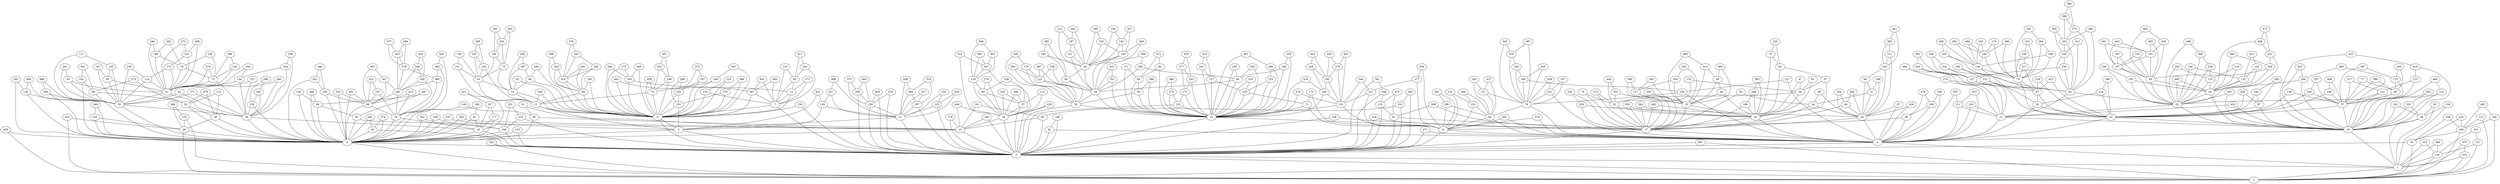 strict graph G {
0;
1;
2;
4;
5;
6;
7;
8;
9;
10;
11;
12;
13;
14;
15;
16;
17;
18;
19;
20;
21;
22;
23;
24;
25;
26;
27;
28;
29;
30;
31;
32;
33;
34;
35;
36;
37;
38;
39;
40;
41;
42;
43;
44;
45;
46;
47;
48;
49;
50;
51;
52;
53;
54;
55;
56;
57;
58;
59;
60;
61;
62;
63;
64;
65;
66;
67;
68;
69;
70;
71;
72;
73;
74;
75;
76;
77;
78;
79;
80;
81;
82;
83;
84;
85;
86;
87;
88;
89;
90;
91;
92;
93;
94;
95;
96;
97;
98;
99;
100;
101;
102;
103;
104;
105;
106;
107;
108;
109;
110;
111;
112;
113;
114;
115;
116;
117;
118;
119;
120;
121;
122;
123;
124;
125;
126;
127;
128;
129;
130;
131;
132;
133;
134;
135;
136;
137;
138;
139;
140;
141;
142;
143;
144;
145;
146;
147;
148;
149;
150;
151;
152;
153;
154;
155;
156;
157;
158;
159;
160;
161;
162;
163;
164;
165;
166;
167;
168;
169;
170;
171;
172;
173;
174;
175;
176;
177;
178;
179;
180;
181;
182;
183;
184;
185;
186;
187;
188;
189;
190;
191;
192;
193;
194;
195;
196;
197;
198;
199;
200;
201;
202;
203;
204;
205;
206;
207;
208;
209;
210;
211;
212;
213;
214;
215;
216;
217;
218;
219;
220;
221;
222;
223;
224;
225;
226;
227;
228;
229;
230;
231;
232;
233;
234;
235;
236;
237;
238;
239;
240;
241;
242;
243;
244;
245;
246;
247;
248;
249;
250;
251;
252;
253;
254;
255;
256;
257;
258;
259;
260;
261;
262;
263;
264;
265;
266;
267;
268;
269;
270;
271;
272;
273;
274;
275;
276;
277;
278;
279;
280;
281;
282;
283;
284;
285;
286;
287;
288;
289;
290;
291;
292;
293;
294;
295;
296;
297;
298;
299;
300;
301;
302;
303;
304;
305;
306;
307;
308;
309;
310;
311;
312;
313;
314;
315;
316;
317;
318;
319;
320;
321;
322;
323;
324;
325;
326;
327;
328;
329;
330;
331;
332;
333;
334;
335;
336;
337;
338;
339;
340;
341;
342;
343;
344;
345;
346;
347;
348;
349;
350;
351;
352;
353;
354;
355;
356;
357;
358;
359;
360;
361;
362;
363;
364;
365;
366;
367;
368;
369;
370;
371;
372;
373;
374;
375;
376;
377;
378;
379;
380;
381;
382;
383;
384;
385;
386;
387;
388;
389;
390;
391;
392;
393;
394;
395;
396;
397;
398;
399;
400;
401;
402;
403;
404;
405;
406;
407;
408;
409;
410;
411;
412;
413;
414;
415;
416;
417;
418;
419;
420;
421;
422;
423;
424;
425;
426;
427;
428;
429;
430;
431;
432;
433;
434;
435;
436;
437;
438;
439;
440;
441;
442;
443;
444;
445;
446;
447;
448;
449;
450;
451;
452;
453;
454;
455;
456;
457;
458;
459;
460;
461;
462;
463;
464;
465;
466;
467;
468;
469;
470;
471;
472;
473;
474;
475;
476;
477;
478;
479;
480;
481;
482;
483;
484;
485;
486;
487;
488;
489;
490;
491;
492;
493;
494;
495;
496;
497;
498;
499;
500;
132 -- 9;
15 -- 0;
103 -- 68;
31 -- 0;
500 -- 462;
295 -- 91;
398 -- 29;
272 -- 41;
275 -- 6;
389 -- 66;
232 -- 126;
30 -- 4;
356 -- 282;
290 -- 64;
191 -- 82;
51 -- 44;
109 -- 4;
491 -- 86;
423 -- 378;
23 -- 16;
98 -- 4;
355 -- 8;
431 -- 329;
187 -- 121;
314 -- 307;
353 -- 78;
95 -- 41;
314 -- 18;
21 -- 8;
215 -- 32;
369 -- 64;
154 -- 30;
14 -- 6;
217 -- 75;
61 -- 13;
253 -- 75;
223 -- 31;
223 -- 0;
114 -- 35;
289 -- 101;
325 -- 58;
500 -- 19;
395 -- 184;
312 -- 26;
26 -- 22;
166 -- 60;
173 -- 41;
80 -- 10;
112 -- 18;
104 -- 76;
11 -- 5;
376 -- 342;
484 -- 378;
45 -- 0;
39 -- 10;
261 -- 103;
28 -- 9;
303 -- 267;
270 -- 84;
179 -- 36;
351 -- 10;
387 -- 170;
74 -- 32;
87 -- 22;
209 -- 20;
362 -- 65;
107 -- 90;
120 -- 39;
304 -- 46;
30 -- 15;
301 -- 5;
333 -- 223;
338 -- 4;
394 -- 25;
418 -- 16;
239 -- 23;
123 -- 36;
179 -- 123;
291 -- 75;
466 -- 274;
212 -- 187;
198 -- 57;
54 -- 11;
27 -- 0;
207 -- 120;
66 -- 16;
65 -- 48;
138 -- 57;
282 -- 19;
415 -- 19;
339 -- 234;
35 -- 30;
48 -- 39;
455 -- 8;
243 -- 10;
20 -- 0;
437 -- 197;
319 -- 269;
326 -- 316;
443 -- 228;
431 -- 55;
334 -- 130;
343 -- 43;
102 -- 35;
281 -- 30;
168 -- 6;
173 -- 114;
249 -- 75;
135 -- 23;
251 -- 108;
33 -- 17;
485 -- 209;
60 -- 39;
190 -- 117;
414 -- 49;
491 -- 4;
68 -- 11;
312 -- 67;
307 -- 118;
57 -- 22;
58 -- 16;
181 -- 16;
197 -- 31;
450 -- 134;
459 -- 78;
231 -- 132;
127 -- 105;
354 -- 223;
235 -- 114;
291 -- 284;
278 -- 132;
4 -- 2;
15 -- 4;
73 -- 14;
55 -- 16;
287 -- 92;
352 -- 17;
378 -- 360;
402 -- 118;
275 -- 100;
174 -- 32;
63 -- 25;
325 -- 16;
372 -- 297;
36 -- 0;
456 -- 14;
89 -- 53;
494 -- 134;
77 -- 66;
426 -- 90;
449 -- 13;
54 -- 14;
324 -- 184;
460 -- 55;
62 -- 25;
435 -- 243;
446 -- 55;
486 -- 399;
91 -- 4;
187 -- 65;
454 -- 9;
428 -- 22;
115 -- 81;
119 -- 29;
281 -- 154;
372 -- 182;
487 -- 36;
18 -- 13;
344 -- 231;
143 -- 120;
211 -- 8;
475 -- 81;
52 -- 6;
253 -- 134;
429 -- 4;
457 -- 139;
308 -- 17;
37 -- 25;
71 -- 10;
384 -- 286;
414 -- 33;
469 -- 16;
22 -- 16;
133 -- 4;
137 -- 21;
66 -- 57;
168 -- 11;
99 -- 18;
16 -- 8;
41 -- 35;
386 -- 225;
10 -- 0;
140 -- 4;
60 -- 10;
124 -- 22;
478 -- 0;
308 -- 81;
430 -- 0;
248 -- 51;
437 -- 31;
153 -- 9;
278 -- 10;
53 -- 38;
496 -- 23;
126 -- 2;
477 -- 378;
225 -- 105;
81 -- 17;
298 -- 72;
222 -- 147;
186 -- 6;
356 -- 300;
139 -- 31;
210 -- 7;
341 -- 192;
373 -- 152;
258 -- 20;
69 -- 10;
293 -- 23;
160 -- 10;
233 -- 24;
24 -- 17;
13 -- 0;
154 -- 4;
471 -- 7;
397 -- 14;
323 -- 1;
50 -- 35;
444 -- 32;
224 -- 209;
233 -- 96;
354 -- 31;
99 -- 27;
200 -- 17;
62 -- 37;
345 -- 318;
243 -- 172;
327 -- 15;
189 -- 25;
236 -- 75;
345 -- 76;
16 -- 1;
499 -- 16;
56 -- 4;
439 -- 18;
46 -- 17;
439 -- 0;
242 -- 194;
9 -- 8;
300 -- 19;
34 -- 25;
472 -- 69;
470 -- 1;
67 -- 22;
208 -- 8;
42 -- 35;
259 -- 10;
400 -- 136;
451 -- 353;
467 -- 86;
474 -- 208;
149 -- 135;
241 -- 127;
272 -- 221;
411 -- 145;
176 -- 146;
89 -- 4;
220 -- 62;
255 -- 33;
260 -- 123;
438 -- 31;
4 -- 0;
226 -- 23;
125 -- 107;
245 -- 134;
121 -- 39;
360 -- 19;
216 -- 0;
383 -- 307;
131 -- 2;
43 -- 4;
52 -- 14;
8 -- 1;
145 -- 55;
331 -- 131;
284 -- 75;
405 -- 25;
225 -- 10;
188 -- 76;
413 -- 127;
102 -- 95;
118 -- 99;
442 -- 242;
473 -- 431;
436 -- 24;
219 -- 155;
49 -- 40;
97 -- 8;
164 -- 4;
150 -- 22;
47 -- 25;
159 -- 58;
227 -- 8;
286 -- 263;
152 -- 0;
362 -- 187;
469 -- 122;
466 -- 21;
337 -- 76;
165 -- 10;
412 -- 84;
86 -- 4;
47 -- 34;
119 -- 2;
335 -- 120;
340 -- 115;
322 -- 0;
237 -- 30;
497 -- 76;
266 -- 16;
197 -- 0;
26 -- 8;
368 -- 306;
488 -- 31;
432 -- 16;
302 -- 60;
309 -- 252;
90 -- 55;
277 -- 9;
285 -- 150;
368 -- 39;
470 -- 323;
249 -- 134;
21 -- 16;
83 -- 58;
163 -- 21;
87 -- 16;
77 -- 57;
130 -- 41;
349 -- 120;
110 -- 23;
174 -- 34;
460 -- 23;
490 -- 373;
146 -- 134;
20 -- 2;
305 -- 254;
306 -- 60;
417 -- 85;
133 -- 0;
250 -- 137;
384 -- 270;
180 -- 22;
70 -- 25;
177 -- 4;
104 -- 8;
393 -- 49;
310 -- 10;
162 -- 4;
366 -- 329;
88 -- 24;
147 -- 86;
464 -- 1;
415 -- 86;
256 -- 57;
25 -- 8;
231 -- 9;
422 -- 2;
206 -- 170;
410 -- 351;
136 -- 4;
80 -- 69;
313 -- 2;
348 -- 335;
82 -- 13;
55 -- 23;
477 -- 423;
496 -- 268;
6 -- 0;
391 -- 164;
72 -- 30;
241 -- 10;
156 -- 151;
489 -- 370;
422 -- 29;
108 -- 0;
222 -- 86;
111 -- 102;
464 -- 126;
493 -- 73;
445 -- 161;
175 -- 9;
216 -- 108;
228 -- 183;
369 -- 153;
123 -- 39;
328 -- 99;
359 -- 0;
29 -- 2;
493 -- 242;
416 -- 0;
137 -- 84;
204 -- 33;
320 -- 188;
385 -- 196;
31 -- 5;
300 -- 282;
326 -- 137;
203 -- 18;
379 -- 43;
348 -- 65;
132 -- 10;
393 -- 33;
430 -- 129;
485 -- 240;
259 -- 166;
323 -- 2;
269 -- 31;
0 -- 1;
276 -- 18;
486 -- 35;
302 -- 10;
28 -- 8;
401 -- 161;
404 -- 129;
480 -- 75;
450 -- 253;
158 -- 17;
492 -- 90;
142 -- 41;
67 -- 26;
358 -- 39;
263 -- 254;
193 -- 55;
332 -- 86;
363 -- 13;
195 -- 6;
186 -- 78;
183 -- 132;
338 -- 108;
141 -- 16;
377 -- 243;
386 -- 10;
274 -- 21;
195 -- 68;
382 -- 311;
403 -- 279;
113 -- 38;
346 -- 341;
303 -- 7;
346 -- 192;
238 -- 24;
38 -- 29;
101 -- 6;
178 -- 13;
76 -- 8;
304 -- 24;
244 -- 4;
495 -- 84;
71 -- 9;
57 -- 16;
106 -- 78;
34 -- 32;
226 -- 193;
24 -- 8;
358 -- 123;
394 -- 17;
106 -- 6;
130 -- 30;
280 -- 30;
59 -- 36;
408 -- 198;
40 -- 25;
112 -- 27;
229 -- 188;
321 -- 76;
381 -- 9;
115 -- 0;
339 -- 30;
64 -- 8;
134 -- 75;
157 -- 64;
242 -- 73;
433 -- 22;
396 -- 18;
468 -- 98;
468 -- 4;
205 -- 136;
426 -- 161;
383 -- 118;
288 -- 25;
402 -- 307;
84 -- 23;
5 -- 4;
19 -- 15;
86 -- 19;
13 -- 4;
94 -- 6;
199 -- 65;
190 -- 33;
322 -- 2;
296 -- 208;
474 -- 28;
357 -- 90;
84 -- 21;
254 -- 250;
274 -- 84;
321 -- 8;
101 -- 5;
184 -- 54;
359 -- 129;
167 -- 95;
424 -- 300;
481 -- 0;
295 -- 4;
409 -- 402;
162 -- 108;
166 -- 10;
118 -- 18;
311 -- 233;
264 -- 100;
234 -- 130;
81 -- 0;
108 -- 4;
148 -- 79;
116 -- 110;
17 -- 8;
210 -- 85;
248 -- 24;
292 -- 103;
364 -- 46;
454 -- 277;
406 -- 221;
161 -- 107;
480 -- 146;
419 -- 10;
396 -- 27;
207 -- 143;
483 -- 137;
147 -- 19;
375 -- 359;
388 -- 68;
37 -- 34;
109 -- 56;
72 -- 41;
141 -- 57;
41 -- 30;
320 -- 76;
49 -- 33;
29 -- 4;
351 -- 39;
374 -- 72;
254 -- 84;
32 -- 17;
297 -- 6;
6 -- 5;
448 -- 100;
218 -- 67;
126 -- 1;
91 -- 15;
416 -- 17;
65 -- 39;
247 -- 4;
341 -- 4;
201 -- 35;
465 -- 90;
473 -- 446;
476 -- 8;
50 -- 41;
201 -- 50;
93 -- 44;
316 -- 137;
342 -- 103;
329 -- 55;
238 -- 17;
269 -- 197;
434 -- 21;
371 -- 30;
63 -- 34;
105 -- 10;
318 -- 229;
75 -- 22;
74 -- 17;
200 -- 33;
107 -- 23;
373 -- 10;
404 -- 359;
267 -- 7;
479 -- 53;
495 -- 263;
458 -- 321;
230 -- 6;
160 -- 132;
250 -- 84;
381 -- 290;
441 -- 382;
331 -- 126;
257 -- 57;
78 -- 6;
163 -- 8;
175 -- 71;
282 -- 86;
462 -- 19;
357 -- 107;
193 -- 23;
333 -- 31;
205 -- 4;
96 -- 51;
279 -- 132;
452 -- 266;
56 -- 13;
433 -- 67;
224 -- 20;
309 -- 0;
347 -- 6;
158 -- 0;
324 -- 54;
182 -- 101;
128 -- 4;
364 -- 24;
444 -- 352;
189 -- 17;
148 -- 41;
237 -- 41;
432 -- 21;
125 -- 90;
155 -- 6;
434 -- 137;
172 -- 10;
467 -- 367;
68 -- 6;
388 -- 292;
206 -- 66;
227 -- 104;
92 -- 13;
181 -- 58;
183 -- 160;
122 -- 23;
185 -- 64;
361 -- 340;
58 -- 1;
213 -- 16;
188 -- 104;
479 -- 38;
273 -- 53;
461 -- 386;
17 -- 0;
335 -- 65;
48 -- 36;
490 -- 10;
202 -- 85;
406 -- 41;
129 -- 0;
44 -- 24;
408 -- 57;
11 -- 6;
263 -- 84;
257 -- 256;
194 -- 54;
78 -- 11;
350 -- 17;
94 -- 14;
494 -- 146;
462 -- 360;
236 -- 217;
120 -- 65;
398 -- 119;
98 -- 92;
213 -- 141;
407 -- 16;
12 -- 6;
134 -- 22;
355 -- 211;
153 -- 64;
14 -- 11;
276 -- 99;
313 -- 209;
427 -- 157;
93 -- 17;
365 -- 288;
330 -- 17;
171 -- 10;
110 -- 55;
487 -- 123;
360 -- 282;
83 -- 1;
192 -- 86;
403 -- 132;
453 -- 16;
23 -- 21;
232 -- 1;
136 -- 35;
159 -- 1;
219 -- 6;
350 -- 25;
461 -- 10;
447 -- 8;
476 -- 9;
390 -- 33;
171 -- 69;
457 -- 31;
471 -- 12;
289 -- 182;
209 -- 2;
328 -- 27;
352 -- 32;
391 -- 89;
172 -- 152;
151 -- 11;
399 -- 35;
170 -- 57;
267 -- 6;
149 -- 23;
315 -- 75;
39 -- 36;
185 -- 157;
447 -- 211;
59 -- 10;
481 -- 2;
478 -- 129;
121 -- 65;
140 -- 98;
260 -- 36;
482 -- 267;
129 -- 31;
18 -- 0;
251 -- 216;
165 -- 60;
12 -- 7;
95 -- 35;
318 -- 76;
379 -- 4;
61 -- 56;
256 -- 22;
425 -- 16;
392 -- 148;
409 -- 118;
375 -- 129;
53 -- 4;
442 -- 194;
169 -- 0;
196 -- 65;
208 -- 28;
299 -- 281;
366 -- 55;
389 -- 57;
113 -- 53;
111 -- 35;
417 -- 202;
252 -- 0;
440 -- 179;
498 -- 414;
382 -- 233;
440 -- 36;
178 -- 0;
70 -- 62;
330 -- 238;
245 -- 146;
161 -- 90;
456 -- 397;
117 -- 17;
315 -- 236;
377 -- 172;
429 -- 2;
449 -- 18;
401 -- 107;
10 -- 9;
424 -- 356;
465 -- 161;
204 -- 117;
139 -- 5;
75 -- 67;
214 -- 153;
262 -- 134;
410 -- 39;
443 -- 183;
448 -- 6;
170 -- 66;
498 -- 33;
255 -- 204;
400 -- 35;
146 -- 75;
76 -- 64;
228 -- 160;
306 -- 39;
367 -- 282;
73 -- 54;
370 -- 101;
265 -- 68;
365 -- 25;
299 -- 154;
380 -- 10;
100 -- 6;
220 -- 70;
413 -- 241;
340 -- 0;
363 -- 4;
421 -- 15;
307 -- 18;
332 -- 4;
427 -- 64;
387 -- 57;
347 -- 106;
124 -- 26;
374 -- 41;
215 -- 17;
296 -- 8;
385 -- 48;
240 -- 2;
247 -- 5;
336 -- 312;
378 -- 282;
292 -- 68;
144 -- 72;
420 -- 183;
499 -- 266;
7 -- 0;
445 -- 107;
169 -- 45;
127 -- 10;
239 -- 110;
64 -- 9;
38 -- 4;
131 -- 126;
367 -- 86;
425 -- 418;
290 -- 9;
344 -- 132;
438 -- 269;
156 -- 54;
316 -- 84;
463 -- 6;
214 -- 9;
145 -- 135;
329 -- 90;
311 -- 24;
22 -- 8;
419 -- 160;
441 -- 233;
283 -- 13;
27 -- 18;
271 -- 8;
455 -- 9;
167 -- 35;
8 -- 0;
90 -- 23;
483 -- 434;
221 -- 173;
116 -- 55;
288 -- 189;
176 -- 75;
407 -- 23;
446 -- 431;
194 -- 73;
211 -- 21;
177 -- 15;
117 -- 33;
337 -- 321;
138 -- 22;
79 -- 72;
327 -- 177;
418 -- 213;
143 -- 65;
395 -- 324;
45 -- 8;
244 -- 128;
246 -- 148;
436 -- 8;
144 -- 79;
33 -- 25;
135 -- 55;
1 -- 2;
240 -- 209;
317 -- 57;
235 -- 35;
353 -- 186;
79 -- 41;
453 -- 325;
380 -- 59;
246 -- 41;
286 -- 270;
297 -- 182;
114 -- 41;
489 -- 6;
435 -- 377;
212 -- 65;
271 -- 0;
40 -- 33;
85 -- 7;
202 -- 7;
317 -- 141;
51 -- 24;
287 -- 98;
128 -- 29;
103 -- 6;
405 -- 17;
343 -- 4;
19 -- 4;
46 -- 24;
85 -- 12;
142 -- 72;
265 -- 103;
270 -- 263;
92 -- 4;
459 -- 6;
370 -- 6;
392 -- 79;
310 -- 105;
192 -- 4;
279 -- 183;
334 -- 41;
423 -- 282;
497 -- 318;
100 -- 12;
376 -- 103;
399 -- 4;
412 -- 254;
421 -- 327;
294 -- 94;
475 -- 115;
105 -- 71;
305 -- 263;
151 -- 54;
97 -- 24;
217 -- 67;
182 -- 6;
198 -- 22;
336 -- 67;
420 -- 279;
273 -- 89;
42 -- 30;
397 -- 94;
428 -- 87;
349 -- 65;
35 -- 4;
294 -- 6;
285 -- 87;
264 -- 6;
69 -- 59;
280 -- 41;
451 -- 186;
258 -- 209;
261 -- 68;
472 -- 80;
268 -- 239;
203 -- 27;
301 -- 139;
293 -- 110;
319 -- 197;
25 -- 17;
82 -- 0;
155 -- 7;
88 -- 44;
390 -- 117;
452 -- 16;
458 -- 76;
43 -- 0;
164 -- 89;
342 -- 265;
298 -- 142;
184 -- 11;
266 -- 55;
230 -- 0;
234 -- 30;
488 -- 457;
191 -- 13;
218 -- 22;
0 -- 2;
221 -- 41;
482 -- 7;
32 -- 25;
36 -- 10;
361 -- 0;
268 -- 23;
5 -- 0;
262 -- 146;
484 -- 423;
199 -- 143;
492 -- 426;
96 -- 24;
463 -- 267;
157 -- 76;
180 -- 124;
411 -- 135;
229 -- 76;
122 -- 16;
44 -- 17;
196 -- 48;
9 -- 0;
150 -- 87;
277 -- 231;
252 -- 82;
152 -- 10;
371 -- 35;
7 -- 6;
284 -- 249;
283 -- 0;
}
